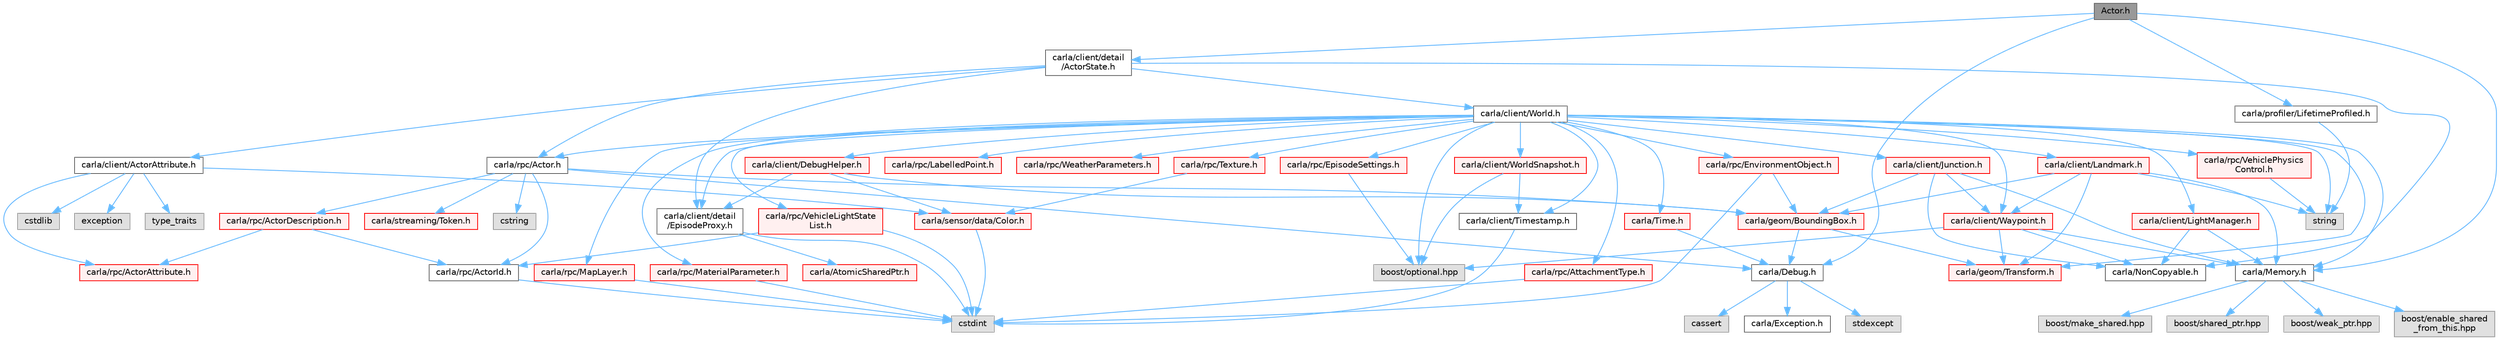 digraph "Actor.h"
{
 // INTERACTIVE_SVG=YES
 // LATEX_PDF_SIZE
  bgcolor="transparent";
  edge [fontname=Helvetica,fontsize=10,labelfontname=Helvetica,labelfontsize=10];
  node [fontname=Helvetica,fontsize=10,shape=box,height=0.2,width=0.4];
  Node1 [id="Node000001",label="Actor.h",height=0.2,width=0.4,color="gray40", fillcolor="grey60", style="filled", fontcolor="black",tooltip=" "];
  Node1 -> Node2 [id="edge1_Node000001_Node000002",color="steelblue1",style="solid",tooltip=" "];
  Node2 [id="Node000002",label="carla/Debug.h",height=0.2,width=0.4,color="grey40", fillcolor="white", style="filled",URL="$d4/deb/Debug_8h.html",tooltip=" "];
  Node2 -> Node3 [id="edge2_Node000002_Node000003",color="steelblue1",style="solid",tooltip=" "];
  Node3 [id="Node000003",label="carla/Exception.h",height=0.2,width=0.4,color="grey40", fillcolor="white", style="filled",URL="$d8/d8a/Exception_8h.html",tooltip=" "];
  Node2 -> Node4 [id="edge3_Node000002_Node000004",color="steelblue1",style="solid",tooltip=" "];
  Node4 [id="Node000004",label="stdexcept",height=0.2,width=0.4,color="grey60", fillcolor="#E0E0E0", style="filled",tooltip=" "];
  Node2 -> Node5 [id="edge4_Node000002_Node000005",color="steelblue1",style="solid",tooltip=" "];
  Node5 [id="Node000005",label="cassert",height=0.2,width=0.4,color="grey60", fillcolor="#E0E0E0", style="filled",tooltip=" "];
  Node1 -> Node6 [id="edge5_Node000001_Node000006",color="steelblue1",style="solid",tooltip=" "];
  Node6 [id="Node000006",label="carla/Memory.h",height=0.2,width=0.4,color="grey40", fillcolor="white", style="filled",URL="$de/d5c/Memory_8h.html",tooltip=" "];
  Node6 -> Node7 [id="edge6_Node000006_Node000007",color="steelblue1",style="solid",tooltip=" "];
  Node7 [id="Node000007",label="boost/enable_shared\l_from_this.hpp",height=0.2,width=0.4,color="grey60", fillcolor="#E0E0E0", style="filled",tooltip=" "];
  Node6 -> Node8 [id="edge7_Node000006_Node000008",color="steelblue1",style="solid",tooltip=" "];
  Node8 [id="Node000008",label="boost/make_shared.hpp",height=0.2,width=0.4,color="grey60", fillcolor="#E0E0E0", style="filled",tooltip=" "];
  Node6 -> Node9 [id="edge8_Node000006_Node000009",color="steelblue1",style="solid",tooltip=" "];
  Node9 [id="Node000009",label="boost/shared_ptr.hpp",height=0.2,width=0.4,color="grey60", fillcolor="#E0E0E0", style="filled",tooltip=" "];
  Node6 -> Node10 [id="edge9_Node000006_Node000010",color="steelblue1",style="solid",tooltip=" "];
  Node10 [id="Node000010",label="boost/weak_ptr.hpp",height=0.2,width=0.4,color="grey60", fillcolor="#E0E0E0", style="filled",tooltip=" "];
  Node1 -> Node11 [id="edge10_Node000001_Node000011",color="steelblue1",style="solid",tooltip=" "];
  Node11 [id="Node000011",label="carla/client/detail\l/ActorState.h",height=0.2,width=0.4,color="grey40", fillcolor="white", style="filled",URL="$d4/d22/client_2detail_2ActorState_8h.html",tooltip=" "];
  Node11 -> Node12 [id="edge11_Node000011_Node000012",color="steelblue1",style="solid",tooltip=" "];
  Node12 [id="Node000012",label="carla/NonCopyable.h",height=0.2,width=0.4,color="grey40", fillcolor="white", style="filled",URL="$d4/dd8/LibCarla_2source_2carla_2NonCopyable_8h.html",tooltip=" "];
  Node11 -> Node13 [id="edge12_Node000011_Node000013",color="steelblue1",style="solid",tooltip=" "];
  Node13 [id="Node000013",label="carla/client/World.h",height=0.2,width=0.4,color="grey40", fillcolor="white", style="filled",URL="$dd/d5b/World_8h.html",tooltip=" "];
  Node13 -> Node6 [id="edge13_Node000013_Node000006",color="steelblue1",style="solid",tooltip=" "];
  Node13 -> Node14 [id="edge14_Node000013_Node000014",color="steelblue1",style="solid",tooltip=" "];
  Node14 [id="Node000014",label="carla/Time.h",height=0.2,width=0.4,color="red", fillcolor="#FFF0F0", style="filled",URL="$d2/d33/Time_8h.html",tooltip=" "];
  Node14 -> Node2 [id="edge15_Node000014_Node000002",color="steelblue1",style="solid",tooltip=" "];
  Node13 -> Node17 [id="edge16_Node000013_Node000017",color="steelblue1",style="solid",tooltip=" "];
  Node17 [id="Node000017",label="carla/client/DebugHelper.h",height=0.2,width=0.4,color="red", fillcolor="#FFF0F0", style="filled",URL="$d1/dbe/DebugHelper_8h.html",tooltip=" "];
  Node17 -> Node18 [id="edge17_Node000017_Node000018",color="steelblue1",style="solid",tooltip=" "];
  Node18 [id="Node000018",label="carla/client/detail\l/EpisodeProxy.h",height=0.2,width=0.4,color="grey40", fillcolor="white", style="filled",URL="$dc/dc2/EpisodeProxy_8h.html",tooltip=" "];
  Node18 -> Node19 [id="edge18_Node000018_Node000019",color="steelblue1",style="solid",tooltip=" "];
  Node19 [id="Node000019",label="carla/AtomicSharedPtr.h",height=0.2,width=0.4,color="red", fillcolor="#FFF0F0", style="filled",URL="$df/de2/AtomicSharedPtr_8h.html",tooltip=" "];
  Node18 -> Node21 [id="edge19_Node000018_Node000021",color="steelblue1",style="solid",tooltip=" "];
  Node21 [id="Node000021",label="cstdint",height=0.2,width=0.4,color="grey60", fillcolor="#E0E0E0", style="filled",tooltip=" "];
  Node17 -> Node22 [id="edge20_Node000017_Node000022",color="steelblue1",style="solid",tooltip=" "];
  Node22 [id="Node000022",label="carla/geom/BoundingBox.h",height=0.2,width=0.4,color="red", fillcolor="#FFF0F0", style="filled",URL="$d2/dfe/LibCarla_2source_2carla_2geom_2BoundingBox_8h.html",tooltip=" "];
  Node22 -> Node2 [id="edge21_Node000022_Node000002",color="steelblue1",style="solid",tooltip=" "];
  Node22 -> Node32 [id="edge22_Node000022_Node000032",color="steelblue1",style="solid",tooltip=" "];
  Node32 [id="Node000032",label="carla/geom/Transform.h",height=0.2,width=0.4,color="red", fillcolor="#FFF0F0", style="filled",URL="$de/d17/geom_2Transform_8h.html",tooltip=" "];
  Node17 -> Node52 [id="edge23_Node000017_Node000052",color="steelblue1",style="solid",tooltip=" "];
  Node52 [id="Node000052",label="carla/sensor/data/Color.h",height=0.2,width=0.4,color="red", fillcolor="#FFF0F0", style="filled",URL="$db/d51/sensor_2data_2Color_8h.html",tooltip=" "];
  Node52 -> Node21 [id="edge24_Node000052_Node000021",color="steelblue1",style="solid",tooltip=" "];
  Node13 -> Node56 [id="edge25_Node000013_Node000056",color="steelblue1",style="solid",tooltip=" "];
  Node56 [id="Node000056",label="carla/client/Landmark.h",height=0.2,width=0.4,color="red", fillcolor="#FFF0F0", style="filled",URL="$db/d18/Landmark_8h.html",tooltip=" "];
  Node56 -> Node6 [id="edge26_Node000056_Node000006",color="steelblue1",style="solid",tooltip=" "];
  Node56 -> Node57 [id="edge27_Node000056_Node000057",color="steelblue1",style="solid",tooltip=" "];
  Node57 [id="Node000057",label="carla/client/Waypoint.h",height=0.2,width=0.4,color="red", fillcolor="#FFF0F0", style="filled",URL="$d0/d47/client_2Waypoint_8h.html",tooltip=" "];
  Node57 -> Node6 [id="edge28_Node000057_Node000006",color="steelblue1",style="solid",tooltip=" "];
  Node57 -> Node12 [id="edge29_Node000057_Node000012",color="steelblue1",style="solid",tooltip=" "];
  Node57 -> Node32 [id="edge30_Node000057_Node000032",color="steelblue1",style="solid",tooltip=" "];
  Node57 -> Node80 [id="edge31_Node000057_Node000080",color="steelblue1",style="solid",tooltip=" "];
  Node80 [id="Node000080",label="boost/optional.hpp",height=0.2,width=0.4,color="grey60", fillcolor="#E0E0E0", style="filled",tooltip=" "];
  Node56 -> Node32 [id="edge32_Node000056_Node000032",color="steelblue1",style="solid",tooltip=" "];
  Node56 -> Node22 [id="edge33_Node000056_Node000022",color="steelblue1",style="solid",tooltip=" "];
  Node56 -> Node59 [id="edge34_Node000056_Node000059",color="steelblue1",style="solid",tooltip=" "];
  Node59 [id="Node000059",label="string",height=0.2,width=0.4,color="grey60", fillcolor="#E0E0E0", style="filled",tooltip=" "];
  Node13 -> Node57 [id="edge35_Node000013_Node000057",color="steelblue1",style="solid",tooltip=" "];
  Node13 -> Node84 [id="edge36_Node000013_Node000084",color="steelblue1",style="solid",tooltip=" "];
  Node84 [id="Node000084",label="carla/client/Junction.h",height=0.2,width=0.4,color="red", fillcolor="#FFF0F0", style="filled",URL="$dd/d55/client_2Junction_8h.html",tooltip=" "];
  Node84 -> Node6 [id="edge37_Node000084_Node000006",color="steelblue1",style="solid",tooltip=" "];
  Node84 -> Node12 [id="edge38_Node000084_Node000012",color="steelblue1",style="solid",tooltip=" "];
  Node84 -> Node22 [id="edge39_Node000084_Node000022",color="steelblue1",style="solid",tooltip=" "];
  Node84 -> Node57 [id="edge40_Node000084_Node000057",color="steelblue1",style="solid",tooltip=" "];
  Node13 -> Node88 [id="edge41_Node000013_Node000088",color="steelblue1",style="solid",tooltip=" "];
  Node88 [id="Node000088",label="carla/client/LightManager.h",height=0.2,width=0.4,color="red", fillcolor="#FFF0F0", style="filled",URL="$dd/d9a/LightManager_8h.html",tooltip=" "];
  Node88 -> Node6 [id="edge42_Node000088_Node000006",color="steelblue1",style="solid",tooltip=" "];
  Node88 -> Node12 [id="edge43_Node000088_Node000012",color="steelblue1",style="solid",tooltip=" "];
  Node13 -> Node95 [id="edge44_Node000013_Node000095",color="steelblue1",style="solid",tooltip=" "];
  Node95 [id="Node000095",label="carla/client/Timestamp.h",height=0.2,width=0.4,color="grey40", fillcolor="white", style="filled",URL="$d7/d66/Timestamp_8h.html",tooltip=" "];
  Node95 -> Node21 [id="edge45_Node000095_Node000021",color="steelblue1",style="solid",tooltip=" "];
  Node13 -> Node96 [id="edge46_Node000013_Node000096",color="steelblue1",style="solid",tooltip=" "];
  Node96 [id="Node000096",label="carla/client/WorldSnapshot.h",height=0.2,width=0.4,color="red", fillcolor="#FFF0F0", style="filled",URL="$df/d11/WorldSnapshot_8h.html",tooltip=" "];
  Node96 -> Node95 [id="edge47_Node000096_Node000095",color="steelblue1",style="solid",tooltip=" "];
  Node96 -> Node80 [id="edge48_Node000096_Node000080",color="steelblue1",style="solid",tooltip=" "];
  Node13 -> Node18 [id="edge49_Node000013_Node000018",color="steelblue1",style="solid",tooltip=" "];
  Node13 -> Node32 [id="edge50_Node000013_Node000032",color="steelblue1",style="solid",tooltip=" "];
  Node13 -> Node125 [id="edge51_Node000013_Node000125",color="steelblue1",style="solid",tooltip=" "];
  Node125 [id="Node000125",label="carla/rpc/Actor.h",height=0.2,width=0.4,color="grey40", fillcolor="white", style="filled",URL="$d8/d73/rpc_2Actor_8h.html",tooltip=" "];
  Node125 -> Node2 [id="edge52_Node000125_Node000002",color="steelblue1",style="solid",tooltip=" "];
  Node125 -> Node22 [id="edge53_Node000125_Node000022",color="steelblue1",style="solid",tooltip=" "];
  Node125 -> Node126 [id="edge54_Node000125_Node000126",color="steelblue1",style="solid",tooltip=" "];
  Node126 [id="Node000126",label="carla/rpc/ActorDescription.h",height=0.2,width=0.4,color="red", fillcolor="#FFF0F0", style="filled",URL="$d9/db9/LibCarla_2source_2carla_2rpc_2ActorDescription_8h.html",tooltip=" "];
  Node126 -> Node127 [id="edge55_Node000126_Node000127",color="steelblue1",style="solid",tooltip=" "];
  Node127 [id="Node000127",label="carla/rpc/ActorAttribute.h",height=0.2,width=0.4,color="red", fillcolor="#FFF0F0", style="filled",URL="$d2/dc4/LibCarla_2source_2carla_2rpc_2ActorAttribute_8h.html",tooltip=" "];
  Node126 -> Node98 [id="edge56_Node000126_Node000098",color="steelblue1",style="solid",tooltip=" "];
  Node98 [id="Node000098",label="carla/rpc/ActorId.h",height=0.2,width=0.4,color="grey40", fillcolor="white", style="filled",URL="$d3/d89/ActorId_8h.html",tooltip=" "];
  Node98 -> Node21 [id="edge57_Node000098_Node000021",color="steelblue1",style="solid",tooltip=" "];
  Node125 -> Node98 [id="edge58_Node000125_Node000098",color="steelblue1",style="solid",tooltip=" "];
  Node125 -> Node134 [id="edge59_Node000125_Node000134",color="steelblue1",style="solid",tooltip=" "];
  Node134 [id="Node000134",label="carla/streaming/Token.h",height=0.2,width=0.4,color="red", fillcolor="#FFF0F0", style="filled",URL="$dc/d33/Token_8h.html",tooltip=" "];
  Node125 -> Node135 [id="edge60_Node000125_Node000135",color="steelblue1",style="solid",tooltip=" "];
  Node135 [id="Node000135",label="cstring",height=0.2,width=0.4,color="grey60", fillcolor="#E0E0E0", style="filled",tooltip=" "];
  Node13 -> Node143 [id="edge61_Node000013_Node000143",color="steelblue1",style="solid",tooltip=" "];
  Node143 [id="Node000143",label="carla/rpc/AttachmentType.h",height=0.2,width=0.4,color="red", fillcolor="#FFF0F0", style="filled",URL="$d9/df7/AttachmentType_8h.html",tooltip=" "];
  Node143 -> Node21 [id="edge62_Node000143_Node000021",color="steelblue1",style="solid",tooltip=" "];
  Node13 -> Node144 [id="edge63_Node000013_Node000144",color="steelblue1",style="solid",tooltip=" "];
  Node144 [id="Node000144",label="carla/rpc/EpisodeSettings.h",height=0.2,width=0.4,color="red", fillcolor="#FFF0F0", style="filled",URL="$db/df7/LibCarla_2source_2carla_2rpc_2EpisodeSettings_8h.html",tooltip=" "];
  Node144 -> Node80 [id="edge64_Node000144_Node000080",color="steelblue1",style="solid",tooltip=" "];
  Node13 -> Node149 [id="edge65_Node000013_Node000149",color="steelblue1",style="solid",tooltip=" "];
  Node149 [id="Node000149",label="carla/rpc/EnvironmentObject.h",height=0.2,width=0.4,color="red", fillcolor="#FFF0F0", style="filled",URL="$de/d10/LibCarla_2source_2carla_2rpc_2EnvironmentObject_8h.html",tooltip=" "];
  Node149 -> Node21 [id="edge66_Node000149_Node000021",color="steelblue1",style="solid",tooltip=" "];
  Node149 -> Node22 [id="edge67_Node000149_Node000022",color="steelblue1",style="solid",tooltip=" "];
  Node13 -> Node151 [id="edge68_Node000013_Node000151",color="steelblue1",style="solid",tooltip=" "];
  Node151 [id="Node000151",label="carla/rpc/LabelledPoint.h",height=0.2,width=0.4,color="red", fillcolor="#FFF0F0", style="filled",URL="$d2/dd4/LabelledPoint_8h.html",tooltip=" "];
  Node13 -> Node153 [id="edge69_Node000013_Node000153",color="steelblue1",style="solid",tooltip=" "];
  Node153 [id="Node000153",label="carla/rpc/MapLayer.h",height=0.2,width=0.4,color="red", fillcolor="#FFF0F0", style="filled",URL="$d0/dc2/MapLayer_8h.html",tooltip=" "];
  Node153 -> Node21 [id="edge70_Node000153_Node000021",color="steelblue1",style="solid",tooltip=" "];
  Node13 -> Node154 [id="edge71_Node000013_Node000154",color="steelblue1",style="solid",tooltip=" "];
  Node154 [id="Node000154",label="carla/rpc/VehiclePhysics\lControl.h",height=0.2,width=0.4,color="red", fillcolor="#FFF0F0", style="filled",URL="$d1/d8e/LibCarla_2source_2carla_2rpc_2VehiclePhysicsControl_8h.html",tooltip=" "];
  Node154 -> Node59 [id="edge72_Node000154_Node000059",color="steelblue1",style="solid",tooltip=" "];
  Node13 -> Node161 [id="edge73_Node000013_Node000161",color="steelblue1",style="solid",tooltip=" "];
  Node161 [id="Node000161",label="carla/rpc/WeatherParameters.h",height=0.2,width=0.4,color="red", fillcolor="#FFF0F0", style="filled",URL="$da/d0c/LibCarla_2source_2carla_2rpc_2WeatherParameters_8h.html",tooltip=" "];
  Node13 -> Node164 [id="edge74_Node000013_Node000164",color="steelblue1",style="solid",tooltip=" "];
  Node164 [id="Node000164",label="carla/rpc/VehicleLightState\lList.h",height=0.2,width=0.4,color="red", fillcolor="#FFF0F0", style="filled",URL="$d8/d09/VehicleLightStateList_8h.html",tooltip=" "];
  Node164 -> Node98 [id="edge75_Node000164_Node000098",color="steelblue1",style="solid",tooltip=" "];
  Node164 -> Node21 [id="edge76_Node000164_Node000021",color="steelblue1",style="solid",tooltip=" "];
  Node13 -> Node168 [id="edge77_Node000013_Node000168",color="steelblue1",style="solid",tooltip=" "];
  Node168 [id="Node000168",label="carla/rpc/Texture.h",height=0.2,width=0.4,color="red", fillcolor="#FFF0F0", style="filled",URL="$d9/dbf/Texture_8h.html",tooltip=" "];
  Node168 -> Node52 [id="edge78_Node000168_Node000052",color="steelblue1",style="solid",tooltip=" "];
  Node13 -> Node169 [id="edge79_Node000013_Node000169",color="steelblue1",style="solid",tooltip=" "];
  Node169 [id="Node000169",label="carla/rpc/MaterialParameter.h",height=0.2,width=0.4,color="red", fillcolor="#FFF0F0", style="filled",URL="$d7/d10/MaterialParameter_8h.html",tooltip=" "];
  Node169 -> Node21 [id="edge80_Node000169_Node000021",color="steelblue1",style="solid",tooltip=" "];
  Node13 -> Node59 [id="edge81_Node000013_Node000059",color="steelblue1",style="solid",tooltip=" "];
  Node13 -> Node80 [id="edge82_Node000013_Node000080",color="steelblue1",style="solid",tooltip=" "];
  Node11 -> Node170 [id="edge83_Node000011_Node000170",color="steelblue1",style="solid",tooltip=" "];
  Node170 [id="Node000170",label="carla/client/ActorAttribute.h",height=0.2,width=0.4,color="grey40", fillcolor="white", style="filled",URL="$d1/d5d/LibCarla_2source_2carla_2client_2ActorAttribute_8h.html",tooltip=" "];
  Node170 -> Node127 [id="edge84_Node000170_Node000127",color="steelblue1",style="solid",tooltip=" "];
  Node170 -> Node52 [id="edge85_Node000170_Node000052",color="steelblue1",style="solid",tooltip=" "];
  Node170 -> Node171 [id="edge86_Node000170_Node000171",color="steelblue1",style="solid",tooltip=" "];
  Node171 [id="Node000171",label="cstdlib",height=0.2,width=0.4,color="grey60", fillcolor="#E0E0E0", style="filled",tooltip=" "];
  Node170 -> Node94 [id="edge87_Node000170_Node000094",color="steelblue1",style="solid",tooltip=" "];
  Node94 [id="Node000094",label="exception",height=0.2,width=0.4,color="grey60", fillcolor="#E0E0E0", style="filled",tooltip=" "];
  Node170 -> Node30 [id="edge88_Node000170_Node000030",color="steelblue1",style="solid",tooltip=" "];
  Node30 [id="Node000030",label="type_traits",height=0.2,width=0.4,color="grey60", fillcolor="#E0E0E0", style="filled",tooltip=" "];
  Node11 -> Node18 [id="edge89_Node000011_Node000018",color="steelblue1",style="solid",tooltip=" "];
  Node11 -> Node125 [id="edge90_Node000011_Node000125",color="steelblue1",style="solid",tooltip=" "];
  Node1 -> Node172 [id="edge91_Node000001_Node000172",color="steelblue1",style="solid",tooltip=" "];
  Node172 [id="Node000172",label="carla/profiler/LifetimeProfiled.h",height=0.2,width=0.4,color="grey40", fillcolor="white", style="filled",URL="$d9/dc4/LifetimeProfiled_8h.html",tooltip=" "];
  Node172 -> Node59 [id="edge92_Node000172_Node000059",color="steelblue1",style="solid",tooltip=" "];
}
